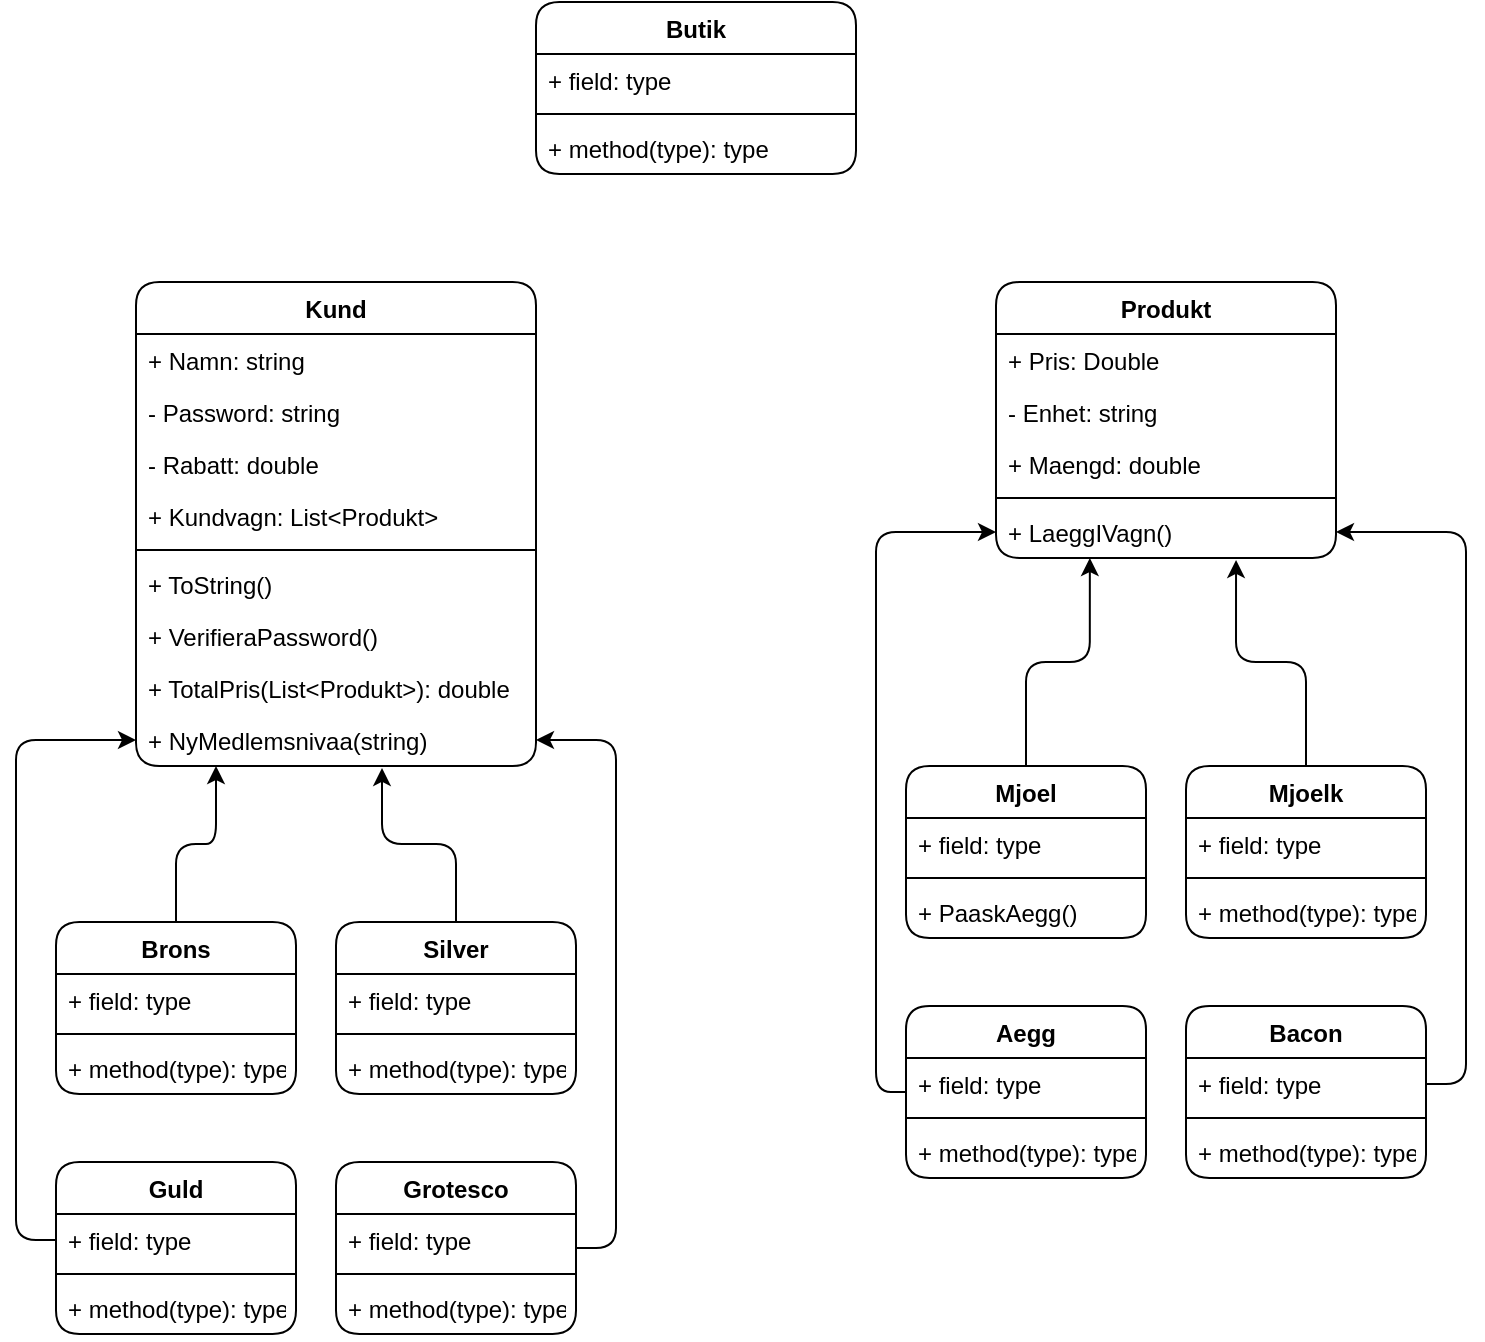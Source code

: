 <mxfile version="20.4.0" type="github">
  <diagram id="C5RBs43oDa-KdzZeNtuy" name="Page-1">
    <mxGraphModel dx="779" dy="606" grid="1" gridSize="10" guides="1" tooltips="1" connect="1" arrows="1" fold="1" page="1" pageScale="1" pageWidth="827" pageHeight="1169" math="0" shadow="0">
      <root>
        <mxCell id="WIyWlLk6GJQsqaUBKTNV-0" />
        <mxCell id="WIyWlLk6GJQsqaUBKTNV-1" parent="WIyWlLk6GJQsqaUBKTNV-0" />
        <mxCell id="NMf5jh0yH6pxF8gcMen1-14" value="Butik" style="swimlane;fontStyle=1;align=center;verticalAlign=top;childLayout=stackLayout;horizontal=1;startSize=26;horizontalStack=0;resizeParent=1;resizeParentMax=0;resizeLast=0;collapsible=1;marginBottom=0;rounded=1;" parent="WIyWlLk6GJQsqaUBKTNV-1" vertex="1">
          <mxGeometry x="320" y="60" width="160" height="86" as="geometry" />
        </mxCell>
        <mxCell id="NMf5jh0yH6pxF8gcMen1-15" value="+ field: type" style="text;strokeColor=none;fillColor=none;align=left;verticalAlign=top;spacingLeft=4;spacingRight=4;overflow=hidden;rotatable=0;points=[[0,0.5],[1,0.5]];portConstraint=eastwest;rounded=1;" parent="NMf5jh0yH6pxF8gcMen1-14" vertex="1">
          <mxGeometry y="26" width="160" height="26" as="geometry" />
        </mxCell>
        <mxCell id="NMf5jh0yH6pxF8gcMen1-16" value="" style="line;strokeWidth=1;fillColor=none;align=left;verticalAlign=middle;spacingTop=-1;spacingLeft=3;spacingRight=3;rotatable=0;labelPosition=right;points=[];portConstraint=eastwest;strokeColor=inherit;rounded=1;" parent="NMf5jh0yH6pxF8gcMen1-14" vertex="1">
          <mxGeometry y="52" width="160" height="8" as="geometry" />
        </mxCell>
        <mxCell id="NMf5jh0yH6pxF8gcMen1-17" value="+ method(type): type" style="text;strokeColor=none;fillColor=none;align=left;verticalAlign=top;spacingLeft=4;spacingRight=4;overflow=hidden;rotatable=0;points=[[0,0.5],[1,0.5]];portConstraint=eastwest;rounded=1;" parent="NMf5jh0yH6pxF8gcMen1-14" vertex="1">
          <mxGeometry y="60" width="160" height="26" as="geometry" />
        </mxCell>
        <mxCell id="NMf5jh0yH6pxF8gcMen1-18" value="Produkt" style="swimlane;fontStyle=1;align=center;verticalAlign=top;childLayout=stackLayout;horizontal=1;startSize=26;horizontalStack=0;resizeParent=1;resizeParentMax=0;resizeLast=0;collapsible=1;marginBottom=0;rounded=1;" parent="WIyWlLk6GJQsqaUBKTNV-1" vertex="1">
          <mxGeometry x="550" y="200" width="170" height="138" as="geometry" />
        </mxCell>
        <mxCell id="NMf5jh0yH6pxF8gcMen1-19" value="+ Pris: Double" style="text;strokeColor=none;fillColor=none;align=left;verticalAlign=top;spacingLeft=4;spacingRight=4;overflow=hidden;rotatable=0;points=[[0,0.5],[1,0.5]];portConstraint=eastwest;rounded=1;" parent="NMf5jh0yH6pxF8gcMen1-18" vertex="1">
          <mxGeometry y="26" width="170" height="26" as="geometry" />
        </mxCell>
        <mxCell id="Xx58HjAdhZQxwELqX_6D-7" value="- Enhet: string" style="text;strokeColor=none;fillColor=none;align=left;verticalAlign=top;spacingLeft=4;spacingRight=4;overflow=hidden;rotatable=0;points=[[0,0.5],[1,0.5]];portConstraint=eastwest;rounded=1;" vertex="1" parent="NMf5jh0yH6pxF8gcMen1-18">
          <mxGeometry y="52" width="170" height="26" as="geometry" />
        </mxCell>
        <mxCell id="Xx58HjAdhZQxwELqX_6D-8" value="+ Maengd: double" style="text;strokeColor=none;fillColor=none;align=left;verticalAlign=top;spacingLeft=4;spacingRight=4;overflow=hidden;rotatable=0;points=[[0,0.5],[1,0.5]];portConstraint=eastwest;rounded=1;" vertex="1" parent="NMf5jh0yH6pxF8gcMen1-18">
          <mxGeometry y="78" width="170" height="26" as="geometry" />
        </mxCell>
        <mxCell id="NMf5jh0yH6pxF8gcMen1-20" value="" style="line;strokeWidth=1;fillColor=none;align=left;verticalAlign=middle;spacingTop=-1;spacingLeft=3;spacingRight=3;rotatable=0;labelPosition=right;points=[];portConstraint=eastwest;strokeColor=inherit;rounded=1;" parent="NMf5jh0yH6pxF8gcMen1-18" vertex="1">
          <mxGeometry y="104" width="170" height="8" as="geometry" />
        </mxCell>
        <mxCell id="NMf5jh0yH6pxF8gcMen1-21" value="+ LaeggIVagn()" style="text;strokeColor=none;fillColor=none;align=left;verticalAlign=top;spacingLeft=4;spacingRight=4;overflow=hidden;rotatable=0;points=[[0,0.5],[1,0.5]];portConstraint=eastwest;rounded=1;" parent="NMf5jh0yH6pxF8gcMen1-18" vertex="1">
          <mxGeometry y="112" width="170" height="26" as="geometry" />
        </mxCell>
        <mxCell id="NMf5jh0yH6pxF8gcMen1-22" value="Kund" style="swimlane;fontStyle=1;align=center;verticalAlign=top;childLayout=stackLayout;horizontal=1;startSize=26;horizontalStack=0;resizeParent=1;resizeParentMax=0;resizeLast=0;collapsible=1;marginBottom=0;rounded=1;" parent="WIyWlLk6GJQsqaUBKTNV-1" vertex="1">
          <mxGeometry x="120" y="200" width="200" height="242" as="geometry" />
        </mxCell>
        <mxCell id="NMf5jh0yH6pxF8gcMen1-23" value="+ Namn: string    " style="text;strokeColor=none;fillColor=none;align=left;verticalAlign=top;spacingLeft=4;spacingRight=4;overflow=hidden;rotatable=0;points=[[0,0.5],[1,0.5]];portConstraint=eastwest;rounded=1;" parent="NMf5jh0yH6pxF8gcMen1-22" vertex="1">
          <mxGeometry y="26" width="200" height="26" as="geometry" />
        </mxCell>
        <mxCell id="Xx58HjAdhZQxwELqX_6D-0" value="- Password: string" style="text;strokeColor=none;fillColor=none;align=left;verticalAlign=top;spacingLeft=4;spacingRight=4;overflow=hidden;rotatable=0;points=[[0,0.5],[1,0.5]];portConstraint=eastwest;rounded=1;" vertex="1" parent="NMf5jh0yH6pxF8gcMen1-22">
          <mxGeometry y="52" width="200" height="26" as="geometry" />
        </mxCell>
        <mxCell id="Xx58HjAdhZQxwELqX_6D-1" value="- Rabatt: double    " style="text;strokeColor=none;fillColor=none;align=left;verticalAlign=top;spacingLeft=4;spacingRight=4;overflow=hidden;rotatable=0;points=[[0,0.5],[1,0.5]];portConstraint=eastwest;rounded=1;" vertex="1" parent="NMf5jh0yH6pxF8gcMen1-22">
          <mxGeometry y="78" width="200" height="26" as="geometry" />
        </mxCell>
        <mxCell id="Xx58HjAdhZQxwELqX_6D-2" value="+ Kundvagn: List&lt;Produkt&gt;" style="text;strokeColor=none;fillColor=none;align=left;verticalAlign=top;spacingLeft=4;spacingRight=4;overflow=hidden;rotatable=0;points=[[0,0.5],[1,0.5]];portConstraint=eastwest;rounded=1;" vertex="1" parent="NMf5jh0yH6pxF8gcMen1-22">
          <mxGeometry y="104" width="200" height="26" as="geometry" />
        </mxCell>
        <mxCell id="NMf5jh0yH6pxF8gcMen1-24" value="" style="line;strokeWidth=1;fillColor=none;align=left;verticalAlign=middle;spacingTop=-1;spacingLeft=3;spacingRight=3;rotatable=0;labelPosition=right;points=[];portConstraint=eastwest;strokeColor=inherit;rounded=1;" parent="NMf5jh0yH6pxF8gcMen1-22" vertex="1">
          <mxGeometry y="130" width="200" height="8" as="geometry" />
        </mxCell>
        <mxCell id="NMf5jh0yH6pxF8gcMen1-25" value="+ ToString()&#xa;" style="text;strokeColor=none;fillColor=none;align=left;verticalAlign=top;spacingLeft=4;spacingRight=4;overflow=hidden;rotatable=0;points=[[0,0.5],[1,0.5]];portConstraint=eastwest;rounded=1;" parent="NMf5jh0yH6pxF8gcMen1-22" vertex="1">
          <mxGeometry y="138" width="200" height="26" as="geometry" />
        </mxCell>
        <mxCell id="Xx58HjAdhZQxwELqX_6D-5" value="+ VerifieraPassword()    " style="text;strokeColor=none;fillColor=none;align=left;verticalAlign=top;spacingLeft=4;spacingRight=4;overflow=hidden;rotatable=0;points=[[0,0.5],[1,0.5]];portConstraint=eastwest;rounded=1;" vertex="1" parent="NMf5jh0yH6pxF8gcMen1-22">
          <mxGeometry y="164" width="200" height="26" as="geometry" />
        </mxCell>
        <mxCell id="Xx58HjAdhZQxwELqX_6D-4" value="+ TotalPris(List&lt;Produkt&gt;): double" style="text;strokeColor=none;fillColor=none;align=left;verticalAlign=top;spacingLeft=4;spacingRight=4;overflow=hidden;rotatable=0;points=[[0,0.5],[1,0.5]];portConstraint=eastwest;rounded=1;" vertex="1" parent="NMf5jh0yH6pxF8gcMen1-22">
          <mxGeometry y="190" width="200" height="26" as="geometry" />
        </mxCell>
        <mxCell id="Xx58HjAdhZQxwELqX_6D-3" value="+ NyMedlemsnivaa(string)" style="text;strokeColor=none;fillColor=none;align=left;verticalAlign=top;spacingLeft=4;spacingRight=4;overflow=hidden;rotatable=0;points=[[0,0.5],[1,0.5]];portConstraint=eastwest;rounded=1;" vertex="1" parent="NMf5jh0yH6pxF8gcMen1-22">
          <mxGeometry y="216" width="200" height="26" as="geometry" />
        </mxCell>
        <mxCell id="Xx58HjAdhZQxwELqX_6D-27" style="edgeStyle=orthogonalEdgeStyle;rounded=1;orthogonalLoop=1;jettySize=auto;html=1;exitX=0.5;exitY=0;exitDx=0;exitDy=0;entryX=0.2;entryY=1;entryDx=0;entryDy=0;entryPerimeter=0;" edge="1" parent="WIyWlLk6GJQsqaUBKTNV-1" source="Xx58HjAdhZQxwELqX_6D-9" target="Xx58HjAdhZQxwELqX_6D-3">
          <mxGeometry relative="1" as="geometry" />
        </mxCell>
        <mxCell id="Xx58HjAdhZQxwELqX_6D-9" value="Brons" style="swimlane;fontStyle=1;align=center;verticalAlign=top;childLayout=stackLayout;horizontal=1;startSize=26;horizontalStack=0;resizeParent=1;resizeParentMax=0;resizeLast=0;collapsible=1;marginBottom=0;rounded=1;" vertex="1" parent="WIyWlLk6GJQsqaUBKTNV-1">
          <mxGeometry x="80" y="520" width="120" height="86" as="geometry" />
        </mxCell>
        <mxCell id="Xx58HjAdhZQxwELqX_6D-10" value="+ field: type" style="text;strokeColor=none;fillColor=none;align=left;verticalAlign=top;spacingLeft=4;spacingRight=4;overflow=hidden;rotatable=0;points=[[0,0.5],[1,0.5]];portConstraint=eastwest;rounded=1;" vertex="1" parent="Xx58HjAdhZQxwELqX_6D-9">
          <mxGeometry y="26" width="120" height="26" as="geometry" />
        </mxCell>
        <mxCell id="Xx58HjAdhZQxwELqX_6D-11" value="" style="line;strokeWidth=1;fillColor=none;align=left;verticalAlign=middle;spacingTop=-1;spacingLeft=3;spacingRight=3;rotatable=0;labelPosition=right;points=[];portConstraint=eastwest;strokeColor=inherit;rounded=1;" vertex="1" parent="Xx58HjAdhZQxwELqX_6D-9">
          <mxGeometry y="52" width="120" height="8" as="geometry" />
        </mxCell>
        <mxCell id="Xx58HjAdhZQxwELqX_6D-12" value="+ method(type): type" style="text;strokeColor=none;fillColor=none;align=left;verticalAlign=top;spacingLeft=4;spacingRight=4;overflow=hidden;rotatable=0;points=[[0,0.5],[1,0.5]];portConstraint=eastwest;rounded=1;" vertex="1" parent="Xx58HjAdhZQxwELqX_6D-9">
          <mxGeometry y="60" width="120" height="26" as="geometry" />
        </mxCell>
        <mxCell id="Xx58HjAdhZQxwELqX_6D-28" style="edgeStyle=orthogonalEdgeStyle;rounded=1;orthogonalLoop=1;jettySize=auto;html=1;exitX=0.5;exitY=0;exitDx=0;exitDy=0;entryX=0.615;entryY=1.038;entryDx=0;entryDy=0;entryPerimeter=0;" edge="1" parent="WIyWlLk6GJQsqaUBKTNV-1" source="Xx58HjAdhZQxwELqX_6D-13" target="Xx58HjAdhZQxwELqX_6D-3">
          <mxGeometry relative="1" as="geometry" />
        </mxCell>
        <mxCell id="Xx58HjAdhZQxwELqX_6D-13" value="Silver" style="swimlane;fontStyle=1;align=center;verticalAlign=top;childLayout=stackLayout;horizontal=1;startSize=26;horizontalStack=0;resizeParent=1;resizeParentMax=0;resizeLast=0;collapsible=1;marginBottom=0;rounded=1;" vertex="1" parent="WIyWlLk6GJQsqaUBKTNV-1">
          <mxGeometry x="220" y="520" width="120" height="86" as="geometry" />
        </mxCell>
        <mxCell id="Xx58HjAdhZQxwELqX_6D-14" value="+ field: type" style="text;strokeColor=none;fillColor=none;align=left;verticalAlign=top;spacingLeft=4;spacingRight=4;overflow=hidden;rotatable=0;points=[[0,0.5],[1,0.5]];portConstraint=eastwest;rounded=1;" vertex="1" parent="Xx58HjAdhZQxwELqX_6D-13">
          <mxGeometry y="26" width="120" height="26" as="geometry" />
        </mxCell>
        <mxCell id="Xx58HjAdhZQxwELqX_6D-15" value="" style="line;strokeWidth=1;fillColor=none;align=left;verticalAlign=middle;spacingTop=-1;spacingLeft=3;spacingRight=3;rotatable=0;labelPosition=right;points=[];portConstraint=eastwest;strokeColor=inherit;rounded=1;" vertex="1" parent="Xx58HjAdhZQxwELqX_6D-13">
          <mxGeometry y="52" width="120" height="8" as="geometry" />
        </mxCell>
        <mxCell id="Xx58HjAdhZQxwELqX_6D-16" value="+ method(type): type" style="text;strokeColor=none;fillColor=none;align=left;verticalAlign=top;spacingLeft=4;spacingRight=4;overflow=hidden;rotatable=0;points=[[0,0.5],[1,0.5]];portConstraint=eastwest;rounded=1;" vertex="1" parent="Xx58HjAdhZQxwELqX_6D-13">
          <mxGeometry y="60" width="120" height="26" as="geometry" />
        </mxCell>
        <mxCell id="Xx58HjAdhZQxwELqX_6D-17" value="Guld" style="swimlane;fontStyle=1;align=center;verticalAlign=top;childLayout=stackLayout;horizontal=1;startSize=26;horizontalStack=0;resizeParent=1;resizeParentMax=0;resizeLast=0;collapsible=1;marginBottom=0;rounded=1;" vertex="1" parent="WIyWlLk6GJQsqaUBKTNV-1">
          <mxGeometry x="80" y="640" width="120" height="86" as="geometry" />
        </mxCell>
        <mxCell id="Xx58HjAdhZQxwELqX_6D-18" value="+ field: type" style="text;strokeColor=none;fillColor=none;align=left;verticalAlign=top;spacingLeft=4;spacingRight=4;overflow=hidden;rotatable=0;points=[[0,0.5],[1,0.5]];portConstraint=eastwest;rounded=1;" vertex="1" parent="Xx58HjAdhZQxwELqX_6D-17">
          <mxGeometry y="26" width="120" height="26" as="geometry" />
        </mxCell>
        <mxCell id="Xx58HjAdhZQxwELqX_6D-19" value="" style="line;strokeWidth=1;fillColor=none;align=left;verticalAlign=middle;spacingTop=-1;spacingLeft=3;spacingRight=3;rotatable=0;labelPosition=right;points=[];portConstraint=eastwest;strokeColor=inherit;rounded=1;" vertex="1" parent="Xx58HjAdhZQxwELqX_6D-17">
          <mxGeometry y="52" width="120" height="8" as="geometry" />
        </mxCell>
        <mxCell id="Xx58HjAdhZQxwELqX_6D-20" value="+ method(type): type" style="text;strokeColor=none;fillColor=none;align=left;verticalAlign=top;spacingLeft=4;spacingRight=4;overflow=hidden;rotatable=0;points=[[0,0.5],[1,0.5]];portConstraint=eastwest;rounded=1;" vertex="1" parent="Xx58HjAdhZQxwELqX_6D-17">
          <mxGeometry y="60" width="120" height="26" as="geometry" />
        </mxCell>
        <mxCell id="Xx58HjAdhZQxwELqX_6D-25" style="edgeStyle=orthogonalEdgeStyle;rounded=1;orthogonalLoop=1;jettySize=auto;html=1;entryX=1;entryY=0.5;entryDx=0;entryDy=0;" edge="1" parent="WIyWlLk6GJQsqaUBKTNV-1" source="Xx58HjAdhZQxwELqX_6D-21" target="Xx58HjAdhZQxwELqX_6D-3">
          <mxGeometry relative="1" as="geometry">
            <Array as="points">
              <mxPoint x="360" y="683" />
              <mxPoint x="360" y="429" />
            </Array>
          </mxGeometry>
        </mxCell>
        <mxCell id="Xx58HjAdhZQxwELqX_6D-21" value="Grotesco" style="swimlane;fontStyle=1;align=center;verticalAlign=top;childLayout=stackLayout;horizontal=1;startSize=26;horizontalStack=0;resizeParent=1;resizeParentMax=0;resizeLast=0;collapsible=1;marginBottom=0;rounded=1;" vertex="1" parent="WIyWlLk6GJQsqaUBKTNV-1">
          <mxGeometry x="220" y="640" width="120" height="86" as="geometry" />
        </mxCell>
        <mxCell id="Xx58HjAdhZQxwELqX_6D-22" value="+ field: type" style="text;strokeColor=none;fillColor=none;align=left;verticalAlign=top;spacingLeft=4;spacingRight=4;overflow=hidden;rotatable=0;points=[[0,0.5],[1,0.5]];portConstraint=eastwest;rounded=1;" vertex="1" parent="Xx58HjAdhZQxwELqX_6D-21">
          <mxGeometry y="26" width="120" height="26" as="geometry" />
        </mxCell>
        <mxCell id="Xx58HjAdhZQxwELqX_6D-23" value="" style="line;strokeWidth=1;fillColor=none;align=left;verticalAlign=middle;spacingTop=-1;spacingLeft=3;spacingRight=3;rotatable=0;labelPosition=right;points=[];portConstraint=eastwest;strokeColor=inherit;rounded=1;" vertex="1" parent="Xx58HjAdhZQxwELqX_6D-21">
          <mxGeometry y="52" width="120" height="8" as="geometry" />
        </mxCell>
        <mxCell id="Xx58HjAdhZQxwELqX_6D-24" value="+ method(type): type" style="text;strokeColor=none;fillColor=none;align=left;verticalAlign=top;spacingLeft=4;spacingRight=4;overflow=hidden;rotatable=0;points=[[0,0.5],[1,0.5]];portConstraint=eastwest;rounded=1;" vertex="1" parent="Xx58HjAdhZQxwELqX_6D-21">
          <mxGeometry y="60" width="120" height="26" as="geometry" />
        </mxCell>
        <mxCell id="Xx58HjAdhZQxwELqX_6D-26" style="edgeStyle=orthogonalEdgeStyle;rounded=1;orthogonalLoop=1;jettySize=auto;html=1;entryX=0;entryY=0.5;entryDx=0;entryDy=0;" edge="1" parent="WIyWlLk6GJQsqaUBKTNV-1" source="Xx58HjAdhZQxwELqX_6D-18" target="Xx58HjAdhZQxwELqX_6D-3">
          <mxGeometry relative="1" as="geometry">
            <Array as="points">
              <mxPoint x="60" y="679" />
              <mxPoint x="60" y="429" />
            </Array>
          </mxGeometry>
        </mxCell>
        <mxCell id="Xx58HjAdhZQxwELqX_6D-47" style="edgeStyle=orthogonalEdgeStyle;rounded=1;orthogonalLoop=1;jettySize=auto;html=1;exitX=0.5;exitY=0;exitDx=0;exitDy=0;entryX=0.276;entryY=1;entryDx=0;entryDy=0;entryPerimeter=0;" edge="1" parent="WIyWlLk6GJQsqaUBKTNV-1" source="Xx58HjAdhZQxwELqX_6D-29" target="NMf5jh0yH6pxF8gcMen1-21">
          <mxGeometry relative="1" as="geometry" />
        </mxCell>
        <mxCell id="Xx58HjAdhZQxwELqX_6D-29" value="Mjoel" style="swimlane;fontStyle=1;align=center;verticalAlign=top;childLayout=stackLayout;horizontal=1;startSize=26;horizontalStack=0;resizeParent=1;resizeParentMax=0;resizeLast=0;collapsible=1;marginBottom=0;rounded=1;" vertex="1" parent="WIyWlLk6GJQsqaUBKTNV-1">
          <mxGeometry x="505" y="442" width="120" height="86" as="geometry" />
        </mxCell>
        <mxCell id="Xx58HjAdhZQxwELqX_6D-30" value="+ field: type" style="text;strokeColor=none;fillColor=none;align=left;verticalAlign=top;spacingLeft=4;spacingRight=4;overflow=hidden;rotatable=0;points=[[0,0.5],[1,0.5]];portConstraint=eastwest;rounded=1;" vertex="1" parent="Xx58HjAdhZQxwELqX_6D-29">
          <mxGeometry y="26" width="120" height="26" as="geometry" />
        </mxCell>
        <mxCell id="Xx58HjAdhZQxwELqX_6D-31" value="" style="line;strokeWidth=1;fillColor=none;align=left;verticalAlign=middle;spacingTop=-1;spacingLeft=3;spacingRight=3;rotatable=0;labelPosition=right;points=[];portConstraint=eastwest;strokeColor=inherit;rounded=1;" vertex="1" parent="Xx58HjAdhZQxwELqX_6D-29">
          <mxGeometry y="52" width="120" height="8" as="geometry" />
        </mxCell>
        <mxCell id="Xx58HjAdhZQxwELqX_6D-32" value="+ PaaskAegg()" style="text;strokeColor=none;fillColor=none;align=left;verticalAlign=top;spacingLeft=4;spacingRight=4;overflow=hidden;rotatable=0;points=[[0,0.5],[1,0.5]];portConstraint=eastwest;rounded=1;" vertex="1" parent="Xx58HjAdhZQxwELqX_6D-29">
          <mxGeometry y="60" width="120" height="26" as="geometry" />
        </mxCell>
        <mxCell id="Xx58HjAdhZQxwELqX_6D-48" style="edgeStyle=orthogonalEdgeStyle;rounded=1;orthogonalLoop=1;jettySize=auto;html=1;exitX=0.5;exitY=0;exitDx=0;exitDy=0;entryX=0.706;entryY=1.038;entryDx=0;entryDy=0;entryPerimeter=0;" edge="1" parent="WIyWlLk6GJQsqaUBKTNV-1" source="Xx58HjAdhZQxwELqX_6D-33" target="NMf5jh0yH6pxF8gcMen1-21">
          <mxGeometry relative="1" as="geometry" />
        </mxCell>
        <mxCell id="Xx58HjAdhZQxwELqX_6D-33" value="Mjoelk" style="swimlane;fontStyle=1;align=center;verticalAlign=top;childLayout=stackLayout;horizontal=1;startSize=26;horizontalStack=0;resizeParent=1;resizeParentMax=0;resizeLast=0;collapsible=1;marginBottom=0;rounded=1;" vertex="1" parent="WIyWlLk6GJQsqaUBKTNV-1">
          <mxGeometry x="645" y="442" width="120" height="86" as="geometry" />
        </mxCell>
        <mxCell id="Xx58HjAdhZQxwELqX_6D-34" value="+ field: type" style="text;strokeColor=none;fillColor=none;align=left;verticalAlign=top;spacingLeft=4;spacingRight=4;overflow=hidden;rotatable=0;points=[[0,0.5],[1,0.5]];portConstraint=eastwest;rounded=1;" vertex="1" parent="Xx58HjAdhZQxwELqX_6D-33">
          <mxGeometry y="26" width="120" height="26" as="geometry" />
        </mxCell>
        <mxCell id="Xx58HjAdhZQxwELqX_6D-35" value="" style="line;strokeWidth=1;fillColor=none;align=left;verticalAlign=middle;spacingTop=-1;spacingLeft=3;spacingRight=3;rotatable=0;labelPosition=right;points=[];portConstraint=eastwest;strokeColor=inherit;rounded=1;" vertex="1" parent="Xx58HjAdhZQxwELqX_6D-33">
          <mxGeometry y="52" width="120" height="8" as="geometry" />
        </mxCell>
        <mxCell id="Xx58HjAdhZQxwELqX_6D-36" value="+ method(type): type" style="text;strokeColor=none;fillColor=none;align=left;verticalAlign=top;spacingLeft=4;spacingRight=4;overflow=hidden;rotatable=0;points=[[0,0.5],[1,0.5]];portConstraint=eastwest;rounded=1;" vertex="1" parent="Xx58HjAdhZQxwELqX_6D-33">
          <mxGeometry y="60" width="120" height="26" as="geometry" />
        </mxCell>
        <mxCell id="Xx58HjAdhZQxwELqX_6D-46" style="edgeStyle=orthogonalEdgeStyle;rounded=1;orthogonalLoop=1;jettySize=auto;html=1;entryX=0;entryY=0.5;entryDx=0;entryDy=0;" edge="1" parent="WIyWlLk6GJQsqaUBKTNV-1" source="Xx58HjAdhZQxwELqX_6D-37" target="NMf5jh0yH6pxF8gcMen1-21">
          <mxGeometry relative="1" as="geometry">
            <Array as="points">
              <mxPoint x="490" y="605" />
              <mxPoint x="490" y="325" />
            </Array>
          </mxGeometry>
        </mxCell>
        <mxCell id="Xx58HjAdhZQxwELqX_6D-37" value="Aegg" style="swimlane;fontStyle=1;align=center;verticalAlign=top;childLayout=stackLayout;horizontal=1;startSize=26;horizontalStack=0;resizeParent=1;resizeParentMax=0;resizeLast=0;collapsible=1;marginBottom=0;rounded=1;" vertex="1" parent="WIyWlLk6GJQsqaUBKTNV-1">
          <mxGeometry x="505" y="562" width="120" height="86" as="geometry" />
        </mxCell>
        <mxCell id="Xx58HjAdhZQxwELqX_6D-38" value="+ field: type" style="text;strokeColor=none;fillColor=none;align=left;verticalAlign=top;spacingLeft=4;spacingRight=4;overflow=hidden;rotatable=0;points=[[0,0.5],[1,0.5]];portConstraint=eastwest;rounded=1;" vertex="1" parent="Xx58HjAdhZQxwELqX_6D-37">
          <mxGeometry y="26" width="120" height="26" as="geometry" />
        </mxCell>
        <mxCell id="Xx58HjAdhZQxwELqX_6D-39" value="" style="line;strokeWidth=1;fillColor=none;align=left;verticalAlign=middle;spacingTop=-1;spacingLeft=3;spacingRight=3;rotatable=0;labelPosition=right;points=[];portConstraint=eastwest;strokeColor=inherit;rounded=1;" vertex="1" parent="Xx58HjAdhZQxwELqX_6D-37">
          <mxGeometry y="52" width="120" height="8" as="geometry" />
        </mxCell>
        <mxCell id="Xx58HjAdhZQxwELqX_6D-40" value="+ method(type): type" style="text;strokeColor=none;fillColor=none;align=left;verticalAlign=top;spacingLeft=4;spacingRight=4;overflow=hidden;rotatable=0;points=[[0,0.5],[1,0.5]];portConstraint=eastwest;rounded=1;" vertex="1" parent="Xx58HjAdhZQxwELqX_6D-37">
          <mxGeometry y="60" width="120" height="26" as="geometry" />
        </mxCell>
        <mxCell id="Xx58HjAdhZQxwELqX_6D-41" value="Bacon" style="swimlane;fontStyle=1;align=center;verticalAlign=top;childLayout=stackLayout;horizontal=1;startSize=26;horizontalStack=0;resizeParent=1;resizeParentMax=0;resizeLast=0;collapsible=1;marginBottom=0;rounded=1;" vertex="1" parent="WIyWlLk6GJQsqaUBKTNV-1">
          <mxGeometry x="645" y="562" width="120" height="86" as="geometry" />
        </mxCell>
        <mxCell id="Xx58HjAdhZQxwELqX_6D-42" value="+ field: type" style="text;strokeColor=none;fillColor=none;align=left;verticalAlign=top;spacingLeft=4;spacingRight=4;overflow=hidden;rotatable=0;points=[[0,0.5],[1,0.5]];portConstraint=eastwest;rounded=1;" vertex="1" parent="Xx58HjAdhZQxwELqX_6D-41">
          <mxGeometry y="26" width="120" height="26" as="geometry" />
        </mxCell>
        <mxCell id="Xx58HjAdhZQxwELqX_6D-43" value="" style="line;strokeWidth=1;fillColor=none;align=left;verticalAlign=middle;spacingTop=-1;spacingLeft=3;spacingRight=3;rotatable=0;labelPosition=right;points=[];portConstraint=eastwest;strokeColor=inherit;rounded=1;" vertex="1" parent="Xx58HjAdhZQxwELqX_6D-41">
          <mxGeometry y="52" width="120" height="8" as="geometry" />
        </mxCell>
        <mxCell id="Xx58HjAdhZQxwELqX_6D-44" value="+ method(type): type" style="text;strokeColor=none;fillColor=none;align=left;verticalAlign=top;spacingLeft=4;spacingRight=4;overflow=hidden;rotatable=0;points=[[0,0.5],[1,0.5]];portConstraint=eastwest;rounded=1;" vertex="1" parent="Xx58HjAdhZQxwELqX_6D-41">
          <mxGeometry y="60" width="120" height="26" as="geometry" />
        </mxCell>
        <mxCell id="Xx58HjAdhZQxwELqX_6D-45" style="edgeStyle=orthogonalEdgeStyle;rounded=1;orthogonalLoop=1;jettySize=auto;html=1;exitX=1;exitY=0.5;exitDx=0;exitDy=0;entryX=1;entryY=0.5;entryDx=0;entryDy=0;" edge="1" parent="WIyWlLk6GJQsqaUBKTNV-1" source="Xx58HjAdhZQxwELqX_6D-42" target="NMf5jh0yH6pxF8gcMen1-21">
          <mxGeometry relative="1" as="geometry" />
        </mxCell>
      </root>
    </mxGraphModel>
  </diagram>
</mxfile>
